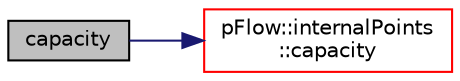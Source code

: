 digraph "capacity"
{
 // LATEX_PDF_SIZE
  edge [fontname="Helvetica",fontsize="10",labelfontname="Helvetica",labelfontsize="10"];
  node [fontname="Helvetica",fontsize="10",shape=record];
  rankdir="LR";
  Node1 [label="capacity",height=0.2,width=0.4,color="black", fillcolor="grey75", style="filled", fontcolor="black",tooltip=" "];
  Node1 -> Node2 [color="midnightblue",fontsize="10",style="solid",fontname="Helvetica"];
  Node2 [label="pFlow::internalPoints\l::capacity",height=0.2,width=0.4,color="red", fillcolor="white", style="filled",URL="$classpFlow_1_1internalPoints.html#af0bead6b4b4f0990ec3e4837bd1e1ea3",tooltip=" "];
}
